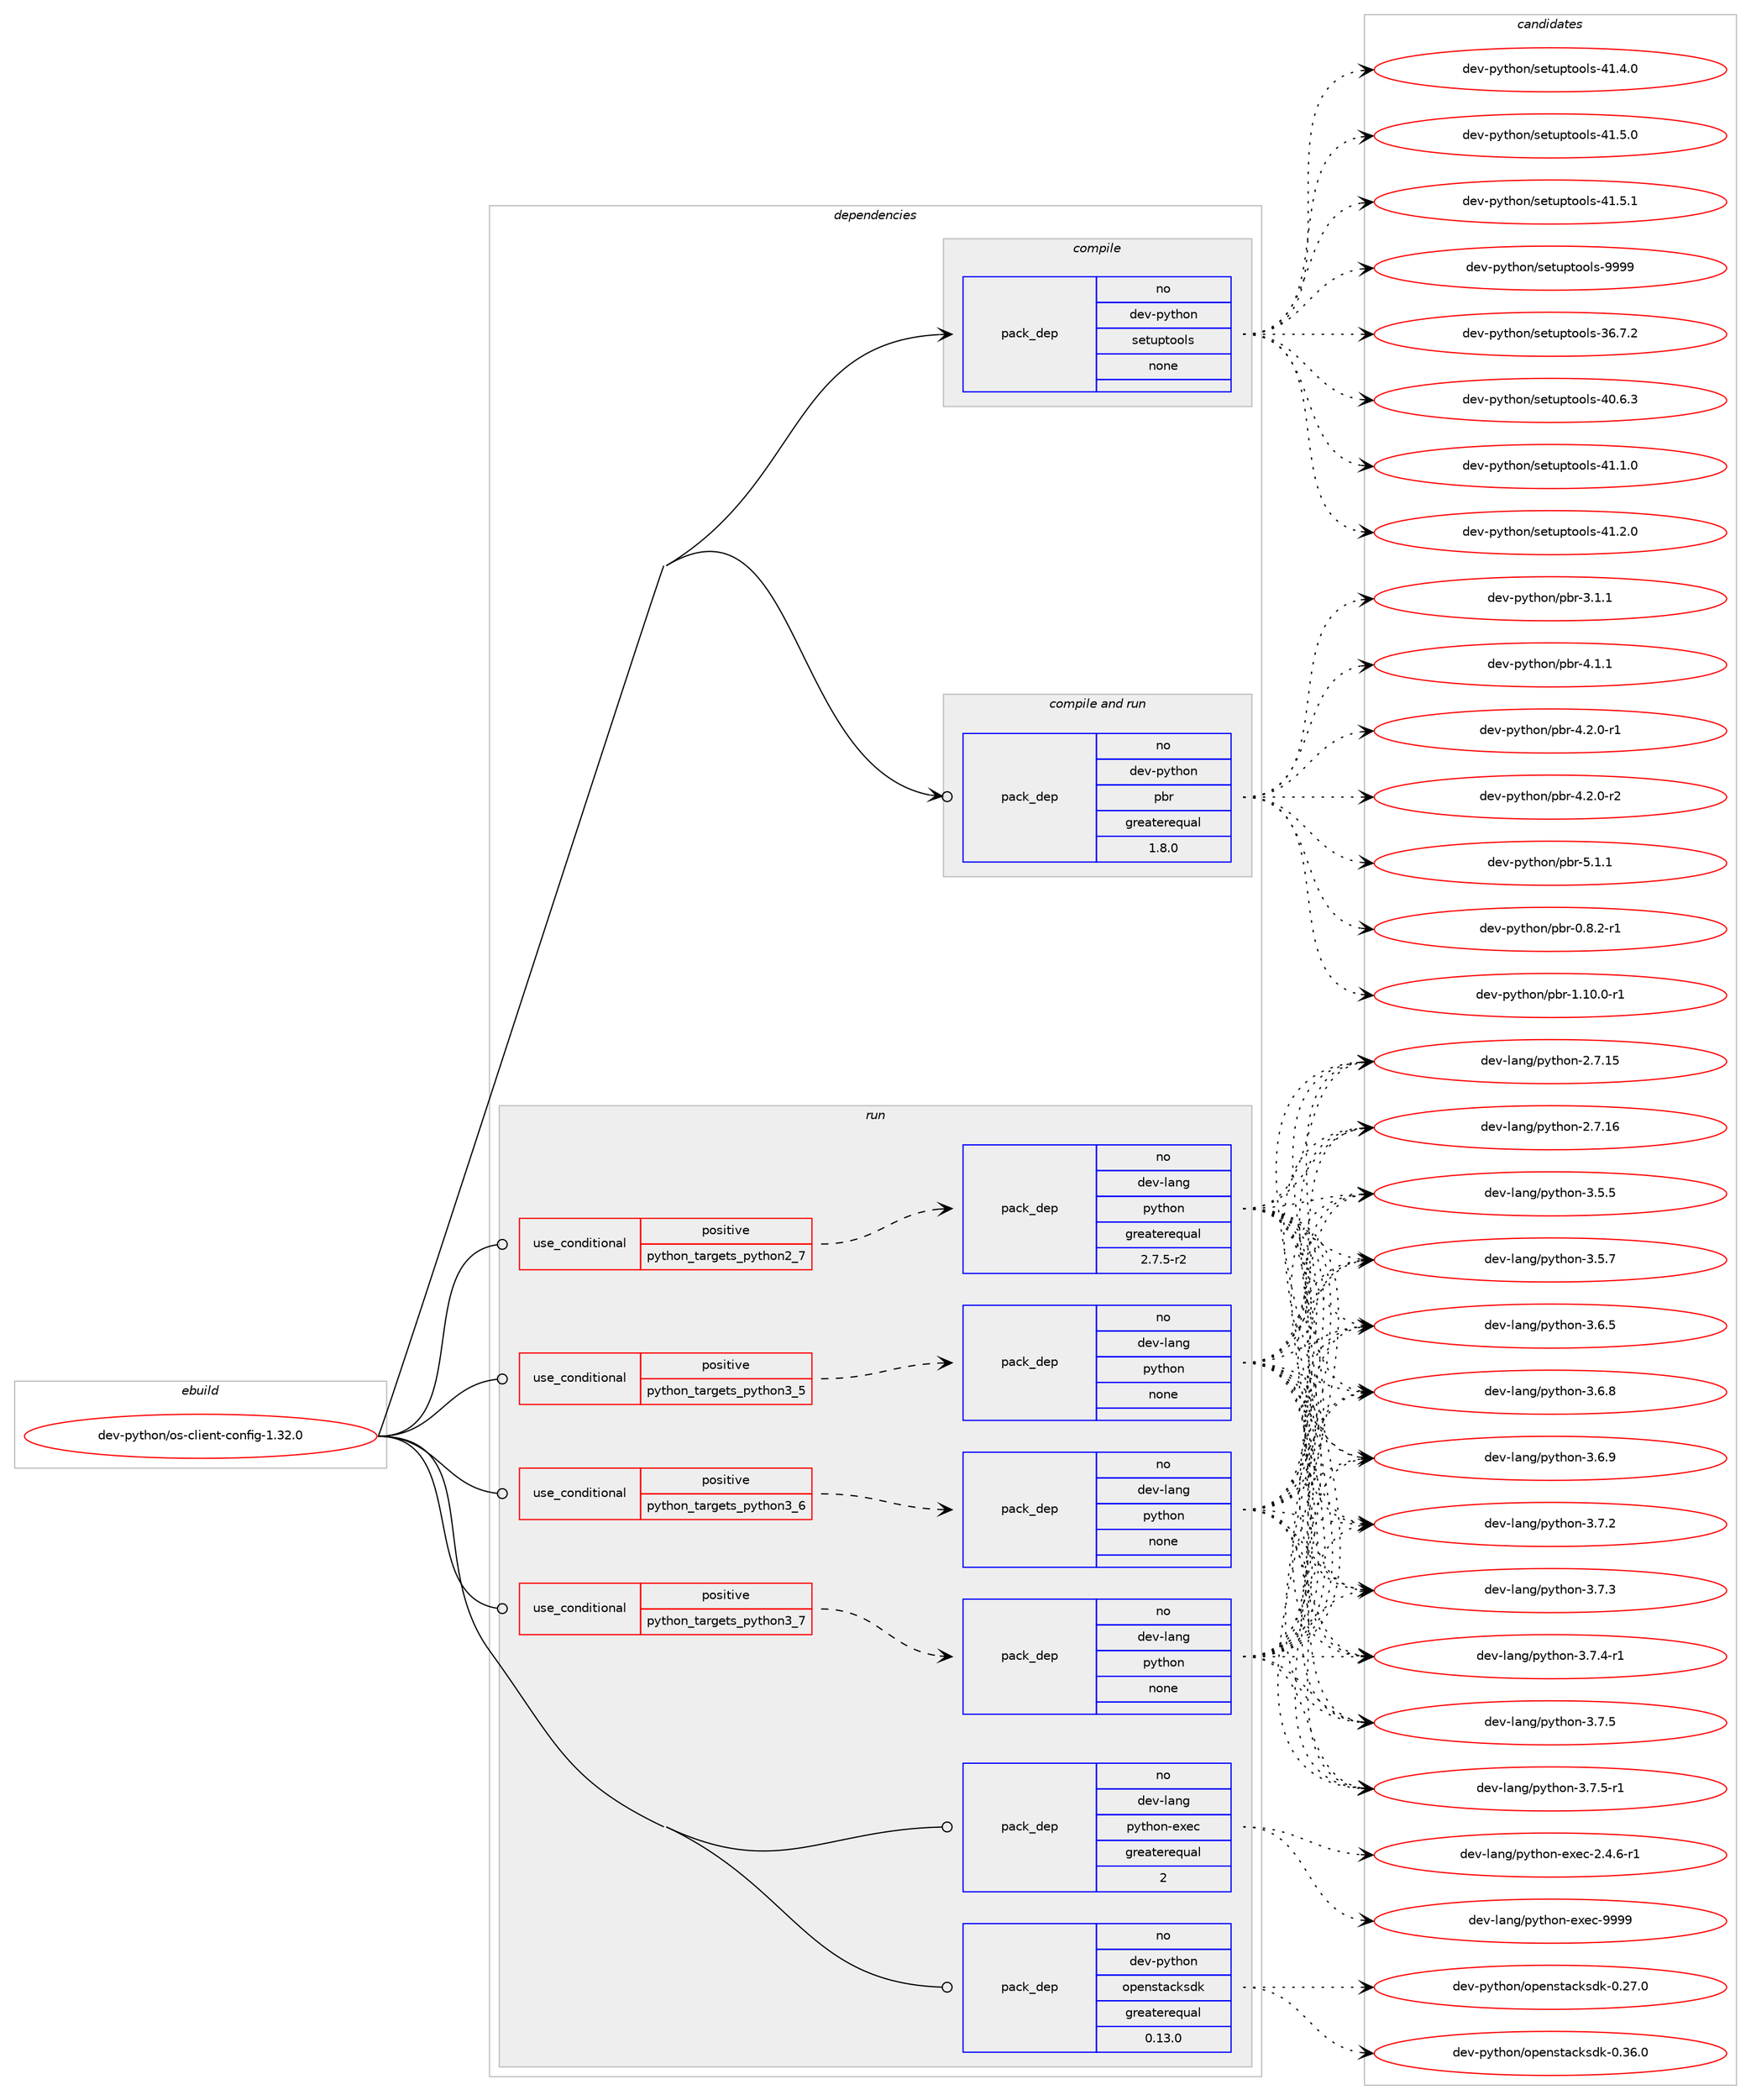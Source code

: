 digraph prolog {

# *************
# Graph options
# *************

newrank=true;
concentrate=true;
compound=true;
graph [rankdir=LR,fontname=Helvetica,fontsize=10,ranksep=1.5];#, ranksep=2.5, nodesep=0.2];
edge  [arrowhead=vee];
node  [fontname=Helvetica,fontsize=10];

# **********
# The ebuild
# **********

subgraph cluster_leftcol {
color=gray;
rank=same;
label=<<i>ebuild</i>>;
id [label="dev-python/os-client-config-1.32.0", color=red, width=4, href="../dev-python/os-client-config-1.32.0.svg"];
}

# ****************
# The dependencies
# ****************

subgraph cluster_midcol {
color=gray;
label=<<i>dependencies</i>>;
subgraph cluster_compile {
fillcolor="#eeeeee";
style=filled;
label=<<i>compile</i>>;
subgraph pack462752 {
dependency618184 [label=<<TABLE BORDER="0" CELLBORDER="1" CELLSPACING="0" CELLPADDING="4" WIDTH="220"><TR><TD ROWSPAN="6" CELLPADDING="30">pack_dep</TD></TR><TR><TD WIDTH="110">no</TD></TR><TR><TD>dev-python</TD></TR><TR><TD>setuptools</TD></TR><TR><TD>none</TD></TR><TR><TD></TD></TR></TABLE>>, shape=none, color=blue];
}
id:e -> dependency618184:w [weight=20,style="solid",arrowhead="vee"];
}
subgraph cluster_compileandrun {
fillcolor="#eeeeee";
style=filled;
label=<<i>compile and run</i>>;
subgraph pack462753 {
dependency618185 [label=<<TABLE BORDER="0" CELLBORDER="1" CELLSPACING="0" CELLPADDING="4" WIDTH="220"><TR><TD ROWSPAN="6" CELLPADDING="30">pack_dep</TD></TR><TR><TD WIDTH="110">no</TD></TR><TR><TD>dev-python</TD></TR><TR><TD>pbr</TD></TR><TR><TD>greaterequal</TD></TR><TR><TD>1.8.0</TD></TR></TABLE>>, shape=none, color=blue];
}
id:e -> dependency618185:w [weight=20,style="solid",arrowhead="odotvee"];
}
subgraph cluster_run {
fillcolor="#eeeeee";
style=filled;
label=<<i>run</i>>;
subgraph cond143624 {
dependency618186 [label=<<TABLE BORDER="0" CELLBORDER="1" CELLSPACING="0" CELLPADDING="4"><TR><TD ROWSPAN="3" CELLPADDING="10">use_conditional</TD></TR><TR><TD>positive</TD></TR><TR><TD>python_targets_python2_7</TD></TR></TABLE>>, shape=none, color=red];
subgraph pack462754 {
dependency618187 [label=<<TABLE BORDER="0" CELLBORDER="1" CELLSPACING="0" CELLPADDING="4" WIDTH="220"><TR><TD ROWSPAN="6" CELLPADDING="30">pack_dep</TD></TR><TR><TD WIDTH="110">no</TD></TR><TR><TD>dev-lang</TD></TR><TR><TD>python</TD></TR><TR><TD>greaterequal</TD></TR><TR><TD>2.7.5-r2</TD></TR></TABLE>>, shape=none, color=blue];
}
dependency618186:e -> dependency618187:w [weight=20,style="dashed",arrowhead="vee"];
}
id:e -> dependency618186:w [weight=20,style="solid",arrowhead="odot"];
subgraph cond143625 {
dependency618188 [label=<<TABLE BORDER="0" CELLBORDER="1" CELLSPACING="0" CELLPADDING="4"><TR><TD ROWSPAN="3" CELLPADDING="10">use_conditional</TD></TR><TR><TD>positive</TD></TR><TR><TD>python_targets_python3_5</TD></TR></TABLE>>, shape=none, color=red];
subgraph pack462755 {
dependency618189 [label=<<TABLE BORDER="0" CELLBORDER="1" CELLSPACING="0" CELLPADDING="4" WIDTH="220"><TR><TD ROWSPAN="6" CELLPADDING="30">pack_dep</TD></TR><TR><TD WIDTH="110">no</TD></TR><TR><TD>dev-lang</TD></TR><TR><TD>python</TD></TR><TR><TD>none</TD></TR><TR><TD></TD></TR></TABLE>>, shape=none, color=blue];
}
dependency618188:e -> dependency618189:w [weight=20,style="dashed",arrowhead="vee"];
}
id:e -> dependency618188:w [weight=20,style="solid",arrowhead="odot"];
subgraph cond143626 {
dependency618190 [label=<<TABLE BORDER="0" CELLBORDER="1" CELLSPACING="0" CELLPADDING="4"><TR><TD ROWSPAN="3" CELLPADDING="10">use_conditional</TD></TR><TR><TD>positive</TD></TR><TR><TD>python_targets_python3_6</TD></TR></TABLE>>, shape=none, color=red];
subgraph pack462756 {
dependency618191 [label=<<TABLE BORDER="0" CELLBORDER="1" CELLSPACING="0" CELLPADDING="4" WIDTH="220"><TR><TD ROWSPAN="6" CELLPADDING="30">pack_dep</TD></TR><TR><TD WIDTH="110">no</TD></TR><TR><TD>dev-lang</TD></TR><TR><TD>python</TD></TR><TR><TD>none</TD></TR><TR><TD></TD></TR></TABLE>>, shape=none, color=blue];
}
dependency618190:e -> dependency618191:w [weight=20,style="dashed",arrowhead="vee"];
}
id:e -> dependency618190:w [weight=20,style="solid",arrowhead="odot"];
subgraph cond143627 {
dependency618192 [label=<<TABLE BORDER="0" CELLBORDER="1" CELLSPACING="0" CELLPADDING="4"><TR><TD ROWSPAN="3" CELLPADDING="10">use_conditional</TD></TR><TR><TD>positive</TD></TR><TR><TD>python_targets_python3_7</TD></TR></TABLE>>, shape=none, color=red];
subgraph pack462757 {
dependency618193 [label=<<TABLE BORDER="0" CELLBORDER="1" CELLSPACING="0" CELLPADDING="4" WIDTH="220"><TR><TD ROWSPAN="6" CELLPADDING="30">pack_dep</TD></TR><TR><TD WIDTH="110">no</TD></TR><TR><TD>dev-lang</TD></TR><TR><TD>python</TD></TR><TR><TD>none</TD></TR><TR><TD></TD></TR></TABLE>>, shape=none, color=blue];
}
dependency618192:e -> dependency618193:w [weight=20,style="dashed",arrowhead="vee"];
}
id:e -> dependency618192:w [weight=20,style="solid",arrowhead="odot"];
subgraph pack462758 {
dependency618194 [label=<<TABLE BORDER="0" CELLBORDER="1" CELLSPACING="0" CELLPADDING="4" WIDTH="220"><TR><TD ROWSPAN="6" CELLPADDING="30">pack_dep</TD></TR><TR><TD WIDTH="110">no</TD></TR><TR><TD>dev-lang</TD></TR><TR><TD>python-exec</TD></TR><TR><TD>greaterequal</TD></TR><TR><TD>2</TD></TR></TABLE>>, shape=none, color=blue];
}
id:e -> dependency618194:w [weight=20,style="solid",arrowhead="odot"];
subgraph pack462759 {
dependency618195 [label=<<TABLE BORDER="0" CELLBORDER="1" CELLSPACING="0" CELLPADDING="4" WIDTH="220"><TR><TD ROWSPAN="6" CELLPADDING="30">pack_dep</TD></TR><TR><TD WIDTH="110">no</TD></TR><TR><TD>dev-python</TD></TR><TR><TD>openstacksdk</TD></TR><TR><TD>greaterequal</TD></TR><TR><TD>0.13.0</TD></TR></TABLE>>, shape=none, color=blue];
}
id:e -> dependency618195:w [weight=20,style="solid",arrowhead="odot"];
}
}

# **************
# The candidates
# **************

subgraph cluster_choices {
rank=same;
color=gray;
label=<<i>candidates</i>>;

subgraph choice462752 {
color=black;
nodesep=1;
choice100101118451121211161041111104711510111611711211611111110811545515446554650 [label="dev-python/setuptools-36.7.2", color=red, width=4,href="../dev-python/setuptools-36.7.2.svg"];
choice100101118451121211161041111104711510111611711211611111110811545524846544651 [label="dev-python/setuptools-40.6.3", color=red, width=4,href="../dev-python/setuptools-40.6.3.svg"];
choice100101118451121211161041111104711510111611711211611111110811545524946494648 [label="dev-python/setuptools-41.1.0", color=red, width=4,href="../dev-python/setuptools-41.1.0.svg"];
choice100101118451121211161041111104711510111611711211611111110811545524946504648 [label="dev-python/setuptools-41.2.0", color=red, width=4,href="../dev-python/setuptools-41.2.0.svg"];
choice100101118451121211161041111104711510111611711211611111110811545524946524648 [label="dev-python/setuptools-41.4.0", color=red, width=4,href="../dev-python/setuptools-41.4.0.svg"];
choice100101118451121211161041111104711510111611711211611111110811545524946534648 [label="dev-python/setuptools-41.5.0", color=red, width=4,href="../dev-python/setuptools-41.5.0.svg"];
choice100101118451121211161041111104711510111611711211611111110811545524946534649 [label="dev-python/setuptools-41.5.1", color=red, width=4,href="../dev-python/setuptools-41.5.1.svg"];
choice10010111845112121116104111110471151011161171121161111111081154557575757 [label="dev-python/setuptools-9999", color=red, width=4,href="../dev-python/setuptools-9999.svg"];
dependency618184:e -> choice100101118451121211161041111104711510111611711211611111110811545515446554650:w [style=dotted,weight="100"];
dependency618184:e -> choice100101118451121211161041111104711510111611711211611111110811545524846544651:w [style=dotted,weight="100"];
dependency618184:e -> choice100101118451121211161041111104711510111611711211611111110811545524946494648:w [style=dotted,weight="100"];
dependency618184:e -> choice100101118451121211161041111104711510111611711211611111110811545524946504648:w [style=dotted,weight="100"];
dependency618184:e -> choice100101118451121211161041111104711510111611711211611111110811545524946524648:w [style=dotted,weight="100"];
dependency618184:e -> choice100101118451121211161041111104711510111611711211611111110811545524946534648:w [style=dotted,weight="100"];
dependency618184:e -> choice100101118451121211161041111104711510111611711211611111110811545524946534649:w [style=dotted,weight="100"];
dependency618184:e -> choice10010111845112121116104111110471151011161171121161111111081154557575757:w [style=dotted,weight="100"];
}
subgraph choice462753 {
color=black;
nodesep=1;
choice1001011184511212111610411111047112981144548465646504511449 [label="dev-python/pbr-0.8.2-r1", color=red, width=4,href="../dev-python/pbr-0.8.2-r1.svg"];
choice100101118451121211161041111104711298114454946494846484511449 [label="dev-python/pbr-1.10.0-r1", color=red, width=4,href="../dev-python/pbr-1.10.0-r1.svg"];
choice100101118451121211161041111104711298114455146494649 [label="dev-python/pbr-3.1.1", color=red, width=4,href="../dev-python/pbr-3.1.1.svg"];
choice100101118451121211161041111104711298114455246494649 [label="dev-python/pbr-4.1.1", color=red, width=4,href="../dev-python/pbr-4.1.1.svg"];
choice1001011184511212111610411111047112981144552465046484511449 [label="dev-python/pbr-4.2.0-r1", color=red, width=4,href="../dev-python/pbr-4.2.0-r1.svg"];
choice1001011184511212111610411111047112981144552465046484511450 [label="dev-python/pbr-4.2.0-r2", color=red, width=4,href="../dev-python/pbr-4.2.0-r2.svg"];
choice100101118451121211161041111104711298114455346494649 [label="dev-python/pbr-5.1.1", color=red, width=4,href="../dev-python/pbr-5.1.1.svg"];
dependency618185:e -> choice1001011184511212111610411111047112981144548465646504511449:w [style=dotted,weight="100"];
dependency618185:e -> choice100101118451121211161041111104711298114454946494846484511449:w [style=dotted,weight="100"];
dependency618185:e -> choice100101118451121211161041111104711298114455146494649:w [style=dotted,weight="100"];
dependency618185:e -> choice100101118451121211161041111104711298114455246494649:w [style=dotted,weight="100"];
dependency618185:e -> choice1001011184511212111610411111047112981144552465046484511449:w [style=dotted,weight="100"];
dependency618185:e -> choice1001011184511212111610411111047112981144552465046484511450:w [style=dotted,weight="100"];
dependency618185:e -> choice100101118451121211161041111104711298114455346494649:w [style=dotted,weight="100"];
}
subgraph choice462754 {
color=black;
nodesep=1;
choice10010111845108971101034711212111610411111045504655464953 [label="dev-lang/python-2.7.15", color=red, width=4,href="../dev-lang/python-2.7.15.svg"];
choice10010111845108971101034711212111610411111045504655464954 [label="dev-lang/python-2.7.16", color=red, width=4,href="../dev-lang/python-2.7.16.svg"];
choice100101118451089711010347112121116104111110455146534653 [label="dev-lang/python-3.5.5", color=red, width=4,href="../dev-lang/python-3.5.5.svg"];
choice100101118451089711010347112121116104111110455146534655 [label="dev-lang/python-3.5.7", color=red, width=4,href="../dev-lang/python-3.5.7.svg"];
choice100101118451089711010347112121116104111110455146544653 [label="dev-lang/python-3.6.5", color=red, width=4,href="../dev-lang/python-3.6.5.svg"];
choice100101118451089711010347112121116104111110455146544656 [label="dev-lang/python-3.6.8", color=red, width=4,href="../dev-lang/python-3.6.8.svg"];
choice100101118451089711010347112121116104111110455146544657 [label="dev-lang/python-3.6.9", color=red, width=4,href="../dev-lang/python-3.6.9.svg"];
choice100101118451089711010347112121116104111110455146554650 [label="dev-lang/python-3.7.2", color=red, width=4,href="../dev-lang/python-3.7.2.svg"];
choice100101118451089711010347112121116104111110455146554651 [label="dev-lang/python-3.7.3", color=red, width=4,href="../dev-lang/python-3.7.3.svg"];
choice1001011184510897110103471121211161041111104551465546524511449 [label="dev-lang/python-3.7.4-r1", color=red, width=4,href="../dev-lang/python-3.7.4-r1.svg"];
choice100101118451089711010347112121116104111110455146554653 [label="dev-lang/python-3.7.5", color=red, width=4,href="../dev-lang/python-3.7.5.svg"];
choice1001011184510897110103471121211161041111104551465546534511449 [label="dev-lang/python-3.7.5-r1", color=red, width=4,href="../dev-lang/python-3.7.5-r1.svg"];
dependency618187:e -> choice10010111845108971101034711212111610411111045504655464953:w [style=dotted,weight="100"];
dependency618187:e -> choice10010111845108971101034711212111610411111045504655464954:w [style=dotted,weight="100"];
dependency618187:e -> choice100101118451089711010347112121116104111110455146534653:w [style=dotted,weight="100"];
dependency618187:e -> choice100101118451089711010347112121116104111110455146534655:w [style=dotted,weight="100"];
dependency618187:e -> choice100101118451089711010347112121116104111110455146544653:w [style=dotted,weight="100"];
dependency618187:e -> choice100101118451089711010347112121116104111110455146544656:w [style=dotted,weight="100"];
dependency618187:e -> choice100101118451089711010347112121116104111110455146544657:w [style=dotted,weight="100"];
dependency618187:e -> choice100101118451089711010347112121116104111110455146554650:w [style=dotted,weight="100"];
dependency618187:e -> choice100101118451089711010347112121116104111110455146554651:w [style=dotted,weight="100"];
dependency618187:e -> choice1001011184510897110103471121211161041111104551465546524511449:w [style=dotted,weight="100"];
dependency618187:e -> choice100101118451089711010347112121116104111110455146554653:w [style=dotted,weight="100"];
dependency618187:e -> choice1001011184510897110103471121211161041111104551465546534511449:w [style=dotted,weight="100"];
}
subgraph choice462755 {
color=black;
nodesep=1;
choice10010111845108971101034711212111610411111045504655464953 [label="dev-lang/python-2.7.15", color=red, width=4,href="../dev-lang/python-2.7.15.svg"];
choice10010111845108971101034711212111610411111045504655464954 [label="dev-lang/python-2.7.16", color=red, width=4,href="../dev-lang/python-2.7.16.svg"];
choice100101118451089711010347112121116104111110455146534653 [label="dev-lang/python-3.5.5", color=red, width=4,href="../dev-lang/python-3.5.5.svg"];
choice100101118451089711010347112121116104111110455146534655 [label="dev-lang/python-3.5.7", color=red, width=4,href="../dev-lang/python-3.5.7.svg"];
choice100101118451089711010347112121116104111110455146544653 [label="dev-lang/python-3.6.5", color=red, width=4,href="../dev-lang/python-3.6.5.svg"];
choice100101118451089711010347112121116104111110455146544656 [label="dev-lang/python-3.6.8", color=red, width=4,href="../dev-lang/python-3.6.8.svg"];
choice100101118451089711010347112121116104111110455146544657 [label="dev-lang/python-3.6.9", color=red, width=4,href="../dev-lang/python-3.6.9.svg"];
choice100101118451089711010347112121116104111110455146554650 [label="dev-lang/python-3.7.2", color=red, width=4,href="../dev-lang/python-3.7.2.svg"];
choice100101118451089711010347112121116104111110455146554651 [label="dev-lang/python-3.7.3", color=red, width=4,href="../dev-lang/python-3.7.3.svg"];
choice1001011184510897110103471121211161041111104551465546524511449 [label="dev-lang/python-3.7.4-r1", color=red, width=4,href="../dev-lang/python-3.7.4-r1.svg"];
choice100101118451089711010347112121116104111110455146554653 [label="dev-lang/python-3.7.5", color=red, width=4,href="../dev-lang/python-3.7.5.svg"];
choice1001011184510897110103471121211161041111104551465546534511449 [label="dev-lang/python-3.7.5-r1", color=red, width=4,href="../dev-lang/python-3.7.5-r1.svg"];
dependency618189:e -> choice10010111845108971101034711212111610411111045504655464953:w [style=dotted,weight="100"];
dependency618189:e -> choice10010111845108971101034711212111610411111045504655464954:w [style=dotted,weight="100"];
dependency618189:e -> choice100101118451089711010347112121116104111110455146534653:w [style=dotted,weight="100"];
dependency618189:e -> choice100101118451089711010347112121116104111110455146534655:w [style=dotted,weight="100"];
dependency618189:e -> choice100101118451089711010347112121116104111110455146544653:w [style=dotted,weight="100"];
dependency618189:e -> choice100101118451089711010347112121116104111110455146544656:w [style=dotted,weight="100"];
dependency618189:e -> choice100101118451089711010347112121116104111110455146544657:w [style=dotted,weight="100"];
dependency618189:e -> choice100101118451089711010347112121116104111110455146554650:w [style=dotted,weight="100"];
dependency618189:e -> choice100101118451089711010347112121116104111110455146554651:w [style=dotted,weight="100"];
dependency618189:e -> choice1001011184510897110103471121211161041111104551465546524511449:w [style=dotted,weight="100"];
dependency618189:e -> choice100101118451089711010347112121116104111110455146554653:w [style=dotted,weight="100"];
dependency618189:e -> choice1001011184510897110103471121211161041111104551465546534511449:w [style=dotted,weight="100"];
}
subgraph choice462756 {
color=black;
nodesep=1;
choice10010111845108971101034711212111610411111045504655464953 [label="dev-lang/python-2.7.15", color=red, width=4,href="../dev-lang/python-2.7.15.svg"];
choice10010111845108971101034711212111610411111045504655464954 [label="dev-lang/python-2.7.16", color=red, width=4,href="../dev-lang/python-2.7.16.svg"];
choice100101118451089711010347112121116104111110455146534653 [label="dev-lang/python-3.5.5", color=red, width=4,href="../dev-lang/python-3.5.5.svg"];
choice100101118451089711010347112121116104111110455146534655 [label="dev-lang/python-3.5.7", color=red, width=4,href="../dev-lang/python-3.5.7.svg"];
choice100101118451089711010347112121116104111110455146544653 [label="dev-lang/python-3.6.5", color=red, width=4,href="../dev-lang/python-3.6.5.svg"];
choice100101118451089711010347112121116104111110455146544656 [label="dev-lang/python-3.6.8", color=red, width=4,href="../dev-lang/python-3.6.8.svg"];
choice100101118451089711010347112121116104111110455146544657 [label="dev-lang/python-3.6.9", color=red, width=4,href="../dev-lang/python-3.6.9.svg"];
choice100101118451089711010347112121116104111110455146554650 [label="dev-lang/python-3.7.2", color=red, width=4,href="../dev-lang/python-3.7.2.svg"];
choice100101118451089711010347112121116104111110455146554651 [label="dev-lang/python-3.7.3", color=red, width=4,href="../dev-lang/python-3.7.3.svg"];
choice1001011184510897110103471121211161041111104551465546524511449 [label="dev-lang/python-3.7.4-r1", color=red, width=4,href="../dev-lang/python-3.7.4-r1.svg"];
choice100101118451089711010347112121116104111110455146554653 [label="dev-lang/python-3.7.5", color=red, width=4,href="../dev-lang/python-3.7.5.svg"];
choice1001011184510897110103471121211161041111104551465546534511449 [label="dev-lang/python-3.7.5-r1", color=red, width=4,href="../dev-lang/python-3.7.5-r1.svg"];
dependency618191:e -> choice10010111845108971101034711212111610411111045504655464953:w [style=dotted,weight="100"];
dependency618191:e -> choice10010111845108971101034711212111610411111045504655464954:w [style=dotted,weight="100"];
dependency618191:e -> choice100101118451089711010347112121116104111110455146534653:w [style=dotted,weight="100"];
dependency618191:e -> choice100101118451089711010347112121116104111110455146534655:w [style=dotted,weight="100"];
dependency618191:e -> choice100101118451089711010347112121116104111110455146544653:w [style=dotted,weight="100"];
dependency618191:e -> choice100101118451089711010347112121116104111110455146544656:w [style=dotted,weight="100"];
dependency618191:e -> choice100101118451089711010347112121116104111110455146544657:w [style=dotted,weight="100"];
dependency618191:e -> choice100101118451089711010347112121116104111110455146554650:w [style=dotted,weight="100"];
dependency618191:e -> choice100101118451089711010347112121116104111110455146554651:w [style=dotted,weight="100"];
dependency618191:e -> choice1001011184510897110103471121211161041111104551465546524511449:w [style=dotted,weight="100"];
dependency618191:e -> choice100101118451089711010347112121116104111110455146554653:w [style=dotted,weight="100"];
dependency618191:e -> choice1001011184510897110103471121211161041111104551465546534511449:w [style=dotted,weight="100"];
}
subgraph choice462757 {
color=black;
nodesep=1;
choice10010111845108971101034711212111610411111045504655464953 [label="dev-lang/python-2.7.15", color=red, width=4,href="../dev-lang/python-2.7.15.svg"];
choice10010111845108971101034711212111610411111045504655464954 [label="dev-lang/python-2.7.16", color=red, width=4,href="../dev-lang/python-2.7.16.svg"];
choice100101118451089711010347112121116104111110455146534653 [label="dev-lang/python-3.5.5", color=red, width=4,href="../dev-lang/python-3.5.5.svg"];
choice100101118451089711010347112121116104111110455146534655 [label="dev-lang/python-3.5.7", color=red, width=4,href="../dev-lang/python-3.5.7.svg"];
choice100101118451089711010347112121116104111110455146544653 [label="dev-lang/python-3.6.5", color=red, width=4,href="../dev-lang/python-3.6.5.svg"];
choice100101118451089711010347112121116104111110455146544656 [label="dev-lang/python-3.6.8", color=red, width=4,href="../dev-lang/python-3.6.8.svg"];
choice100101118451089711010347112121116104111110455146544657 [label="dev-lang/python-3.6.9", color=red, width=4,href="../dev-lang/python-3.6.9.svg"];
choice100101118451089711010347112121116104111110455146554650 [label="dev-lang/python-3.7.2", color=red, width=4,href="../dev-lang/python-3.7.2.svg"];
choice100101118451089711010347112121116104111110455146554651 [label="dev-lang/python-3.7.3", color=red, width=4,href="../dev-lang/python-3.7.3.svg"];
choice1001011184510897110103471121211161041111104551465546524511449 [label="dev-lang/python-3.7.4-r1", color=red, width=4,href="../dev-lang/python-3.7.4-r1.svg"];
choice100101118451089711010347112121116104111110455146554653 [label="dev-lang/python-3.7.5", color=red, width=4,href="../dev-lang/python-3.7.5.svg"];
choice1001011184510897110103471121211161041111104551465546534511449 [label="dev-lang/python-3.7.5-r1", color=red, width=4,href="../dev-lang/python-3.7.5-r1.svg"];
dependency618193:e -> choice10010111845108971101034711212111610411111045504655464953:w [style=dotted,weight="100"];
dependency618193:e -> choice10010111845108971101034711212111610411111045504655464954:w [style=dotted,weight="100"];
dependency618193:e -> choice100101118451089711010347112121116104111110455146534653:w [style=dotted,weight="100"];
dependency618193:e -> choice100101118451089711010347112121116104111110455146534655:w [style=dotted,weight="100"];
dependency618193:e -> choice100101118451089711010347112121116104111110455146544653:w [style=dotted,weight="100"];
dependency618193:e -> choice100101118451089711010347112121116104111110455146544656:w [style=dotted,weight="100"];
dependency618193:e -> choice100101118451089711010347112121116104111110455146544657:w [style=dotted,weight="100"];
dependency618193:e -> choice100101118451089711010347112121116104111110455146554650:w [style=dotted,weight="100"];
dependency618193:e -> choice100101118451089711010347112121116104111110455146554651:w [style=dotted,weight="100"];
dependency618193:e -> choice1001011184510897110103471121211161041111104551465546524511449:w [style=dotted,weight="100"];
dependency618193:e -> choice100101118451089711010347112121116104111110455146554653:w [style=dotted,weight="100"];
dependency618193:e -> choice1001011184510897110103471121211161041111104551465546534511449:w [style=dotted,weight="100"];
}
subgraph choice462758 {
color=black;
nodesep=1;
choice10010111845108971101034711212111610411111045101120101994550465246544511449 [label="dev-lang/python-exec-2.4.6-r1", color=red, width=4,href="../dev-lang/python-exec-2.4.6-r1.svg"];
choice10010111845108971101034711212111610411111045101120101994557575757 [label="dev-lang/python-exec-9999", color=red, width=4,href="../dev-lang/python-exec-9999.svg"];
dependency618194:e -> choice10010111845108971101034711212111610411111045101120101994550465246544511449:w [style=dotted,weight="100"];
dependency618194:e -> choice10010111845108971101034711212111610411111045101120101994557575757:w [style=dotted,weight="100"];
}
subgraph choice462759 {
color=black;
nodesep=1;
choice1001011184511212111610411111047111112101110115116979910711510010745484650554648 [label="dev-python/openstacksdk-0.27.0", color=red, width=4,href="../dev-python/openstacksdk-0.27.0.svg"];
choice1001011184511212111610411111047111112101110115116979910711510010745484651544648 [label="dev-python/openstacksdk-0.36.0", color=red, width=4,href="../dev-python/openstacksdk-0.36.0.svg"];
dependency618195:e -> choice1001011184511212111610411111047111112101110115116979910711510010745484650554648:w [style=dotted,weight="100"];
dependency618195:e -> choice1001011184511212111610411111047111112101110115116979910711510010745484651544648:w [style=dotted,weight="100"];
}
}

}
